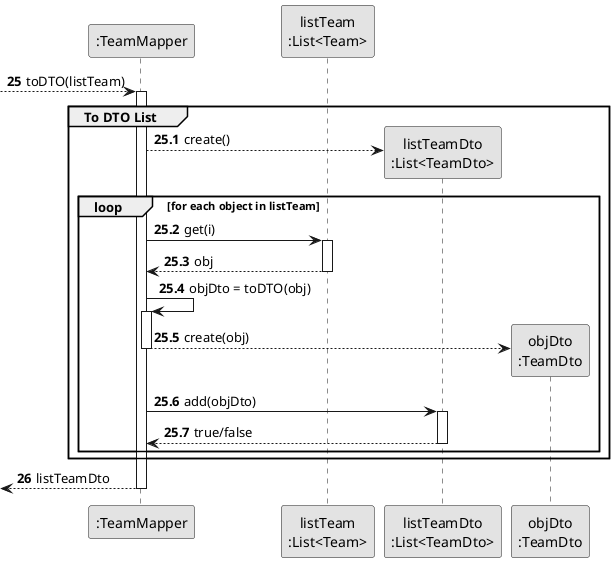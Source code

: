 @startuml
'https://plantuml.com/sequence-diagram
skinparam monochrome true
skinparam packageStyle rectangle
skinparam shadowing false

participant ":TeamMapper" as TEAMMP
participant "listTeam\n:List<Team>" as TEAMLIST
participant "listTeamDto\n:List<TeamDto>" as LSTEAMDTO
participant "objDto\n:TeamDto" as DTOTEAM

autonumber 25

--> TEAMMP : toDTO(listTeam)

autonumber 25.1

activate TEAMMP

group To DTO List

TEAMMP --> LSTEAMDTO** : create()

loop for each object in listTeam

TEAMMP -> TEAMLIST : get(i)

activate TEAMLIST

TEAMLIST --> TEAMMP : obj

deactivate TEAMLIST

TEAMMP -> TEAMMP : objDto = toDTO(obj)

activate TEAMMP

TEAMMP --> DTOTEAM** : create(obj)

deactivate TEAMMP

TEAMMP -> LSTEAMDTO : add(objDto)

activate LSTEAMDTO

LSTEAMDTO --> TEAMMP : true/false

deactivate LSTEAMDTO

end

end

autonumber 26

<-- TEAMMP : listTeamDto

deactivate TEAMMP
@enduml
